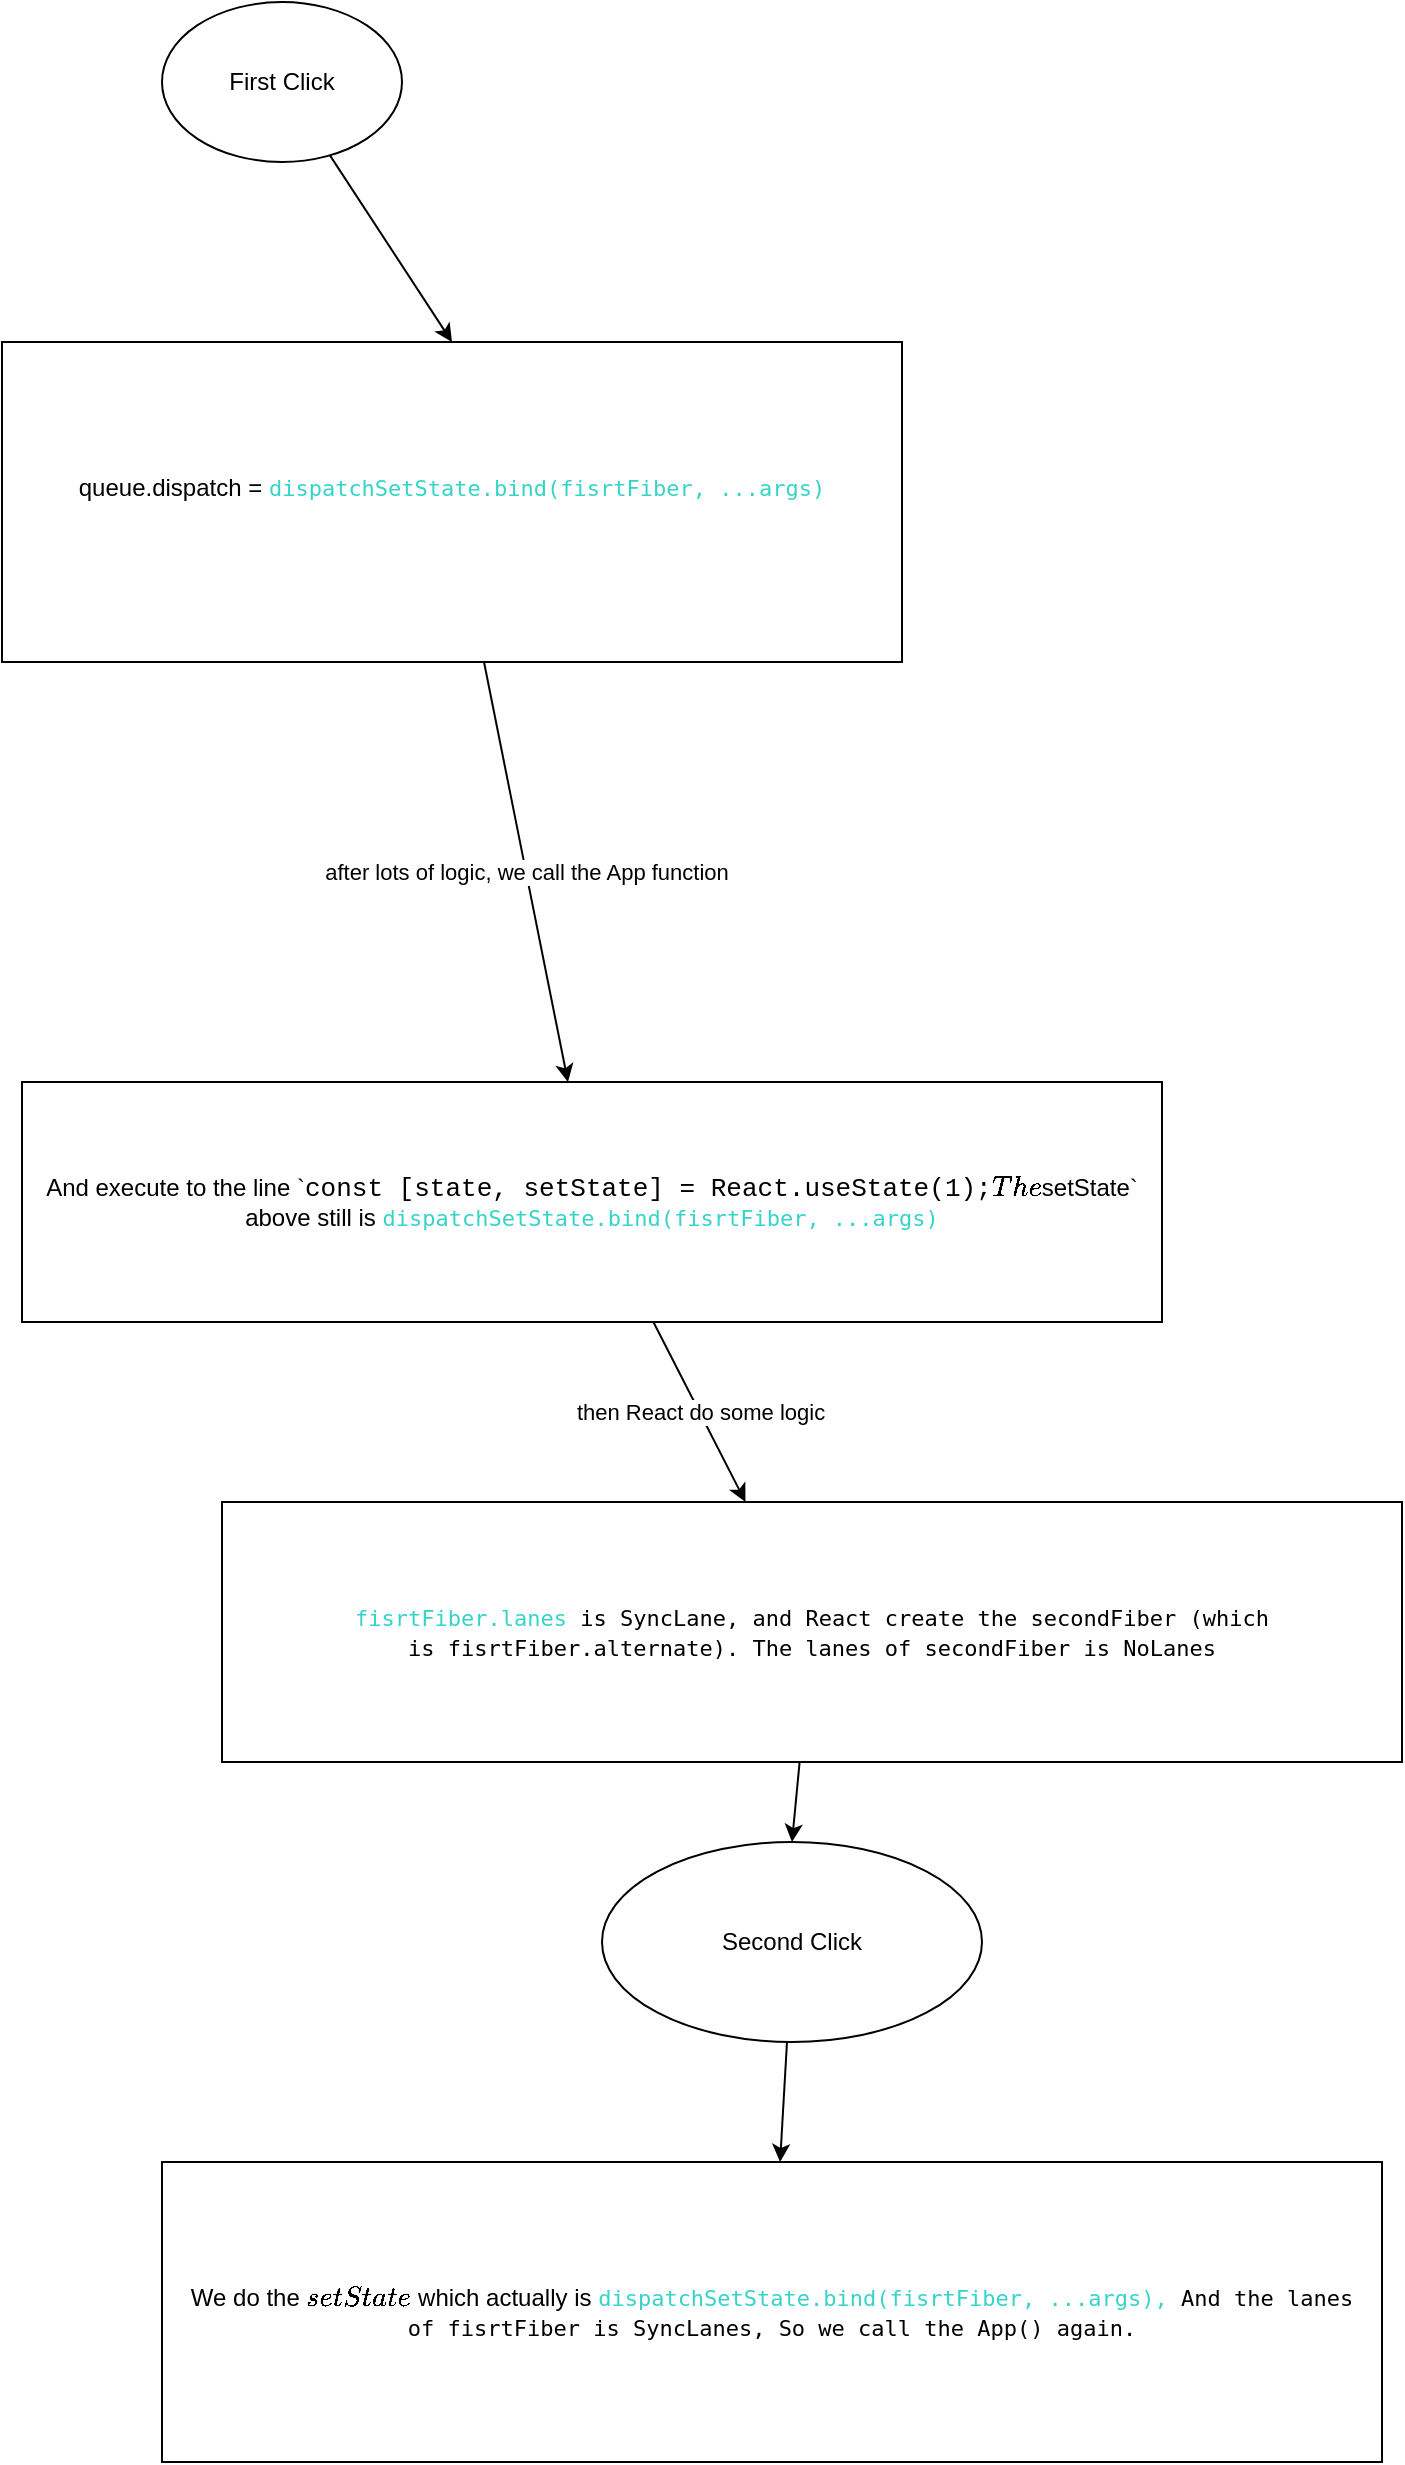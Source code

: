 <mxfile version="20.5.3" type="github">
  <diagram id="l6tepPp7C5GSlxWHu2CI" name="第 1 页">
    <mxGraphModel dx="1426" dy="826" grid="1" gridSize="10" guides="1" tooltips="1" connect="1" arrows="1" fold="1" page="1" pageScale="1" pageWidth="827" pageHeight="1169" math="0" shadow="0">
      <root>
        <mxCell id="0" />
        <mxCell id="1" parent="0" />
        <mxCell id="_EybPJhd7DLY3jQ4_oAs-3" style="rounded=0;orthogonalLoop=1;jettySize=auto;html=1;entryX=0.5;entryY=0;entryDx=0;entryDy=0;" edge="1" parent="1" source="_EybPJhd7DLY3jQ4_oAs-2" target="_EybPJhd7DLY3jQ4_oAs-4">
          <mxGeometry relative="1" as="geometry">
            <mxPoint x="240" y="300" as="targetPoint" />
          </mxGeometry>
        </mxCell>
        <mxCell id="_EybPJhd7DLY3jQ4_oAs-2" value="First Click" style="ellipse;whiteSpace=wrap;html=1;" vertex="1" parent="1">
          <mxGeometry x="150" y="100" width="120" height="80" as="geometry" />
        </mxCell>
        <mxCell id="_EybPJhd7DLY3jQ4_oAs-5" value="after lots of logic, we call the App function" style="edgeStyle=none;rounded=0;orthogonalLoop=1;jettySize=auto;html=1;" edge="1" parent="1" source="_EybPJhd7DLY3jQ4_oAs-4" target="_EybPJhd7DLY3jQ4_oAs-6">
          <mxGeometry relative="1" as="geometry">
            <mxPoint x="260" y="560" as="targetPoint" />
          </mxGeometry>
        </mxCell>
        <mxCell id="_EybPJhd7DLY3jQ4_oAs-4" value="queue.dispatch =&amp;nbsp;&lt;span style=&quot;color: rgb(53, 212, 199); font-family: menlo, monospace; font-size: 11px; text-align: left;&quot;&gt;dispatchSetState.bind(fisrtFiber, ...args)&lt;/span&gt;&lt;br&gt;&amp;nbsp;" style="rounded=0;whiteSpace=wrap;html=1;" vertex="1" parent="1">
          <mxGeometry x="70" y="270" width="450" height="160" as="geometry" />
        </mxCell>
        <mxCell id="_EybPJhd7DLY3jQ4_oAs-7" value="then React do some logic" style="edgeStyle=none;rounded=0;orthogonalLoop=1;jettySize=auto;html=1;fontColor=#000000;" edge="1" parent="1" source="_EybPJhd7DLY3jQ4_oAs-6" target="_EybPJhd7DLY3jQ4_oAs-8">
          <mxGeometry relative="1" as="geometry">
            <mxPoint x="300" y="880" as="targetPoint" />
          </mxGeometry>
        </mxCell>
        <mxCell id="_EybPJhd7DLY3jQ4_oAs-6" value="And execute to the line `&lt;span style=&quot;font-family: Menlo, Monaco, &amp;quot;Courier New&amp;quot;, monospace; font-size: 13px;&quot;&gt;const&lt;/span&gt;&lt;span style=&quot;font-family: Menlo, Monaco, &amp;quot;Courier New&amp;quot;, monospace; font-size: 13px;&quot;&gt; [&lt;/span&gt;&lt;span style=&quot;font-family: Menlo, Monaco, &amp;quot;Courier New&amp;quot;, monospace; font-size: 13px;&quot;&gt;state&lt;/span&gt;&lt;span style=&quot;font-family: Menlo, Monaco, &amp;quot;Courier New&amp;quot;, monospace; font-size: 13px;&quot;&gt;, &lt;/span&gt;&lt;span style=&quot;font-family: Menlo, Monaco, &amp;quot;Courier New&amp;quot;, monospace; font-size: 13px;&quot;&gt;setState&lt;/span&gt;&lt;span style=&quot;font-family: Menlo, Monaco, &amp;quot;Courier New&amp;quot;, monospace; font-size: 13px;&quot;&gt;] = &lt;/span&gt;&lt;span style=&quot;font-family: Menlo, Monaco, &amp;quot;Courier New&amp;quot;, monospace; font-size: 13px;&quot;&gt;React&lt;/span&gt;&lt;span style=&quot;font-family: Menlo, Monaco, &amp;quot;Courier New&amp;quot;, monospace; font-size: 13px;&quot;&gt;.&lt;/span&gt;&lt;span style=&quot;font-family: Menlo, Monaco, &amp;quot;Courier New&amp;quot;, monospace; font-size: 13px;&quot;&gt;useState&lt;/span&gt;&lt;span style=&quot;font-family: Menlo, Monaco, &amp;quot;Courier New&amp;quot;, monospace; font-size: 13px;&quot;&gt;(&lt;/span&gt;&lt;span style=&quot;font-family: Menlo, Monaco, &amp;quot;Courier New&amp;quot;, monospace; font-size: 13px;&quot;&gt;1&lt;/span&gt;&lt;span style=&quot;font-family: Menlo, Monaco, &amp;quot;Courier New&amp;quot;, monospace; font-size: 13px;&quot;&gt;);&lt;/span&gt;`&lt;br&gt;&lt;br&gt;The `setState` above still is&amp;nbsp;&lt;span style=&quot;color: rgb(53, 212, 199); font-family: menlo, monospace; font-size: 11px; text-align: left;&quot;&gt;dispatchSetState.bind(fisrtFiber, ...args)&lt;/span&gt;" style="rounded=0;whiteSpace=wrap;html=1;" vertex="1" parent="1">
          <mxGeometry x="80" y="640" width="570" height="120" as="geometry" />
        </mxCell>
        <mxCell id="_EybPJhd7DLY3jQ4_oAs-10" style="edgeStyle=none;rounded=0;orthogonalLoop=1;jettySize=auto;html=1;entryX=0.5;entryY=0;entryDx=0;entryDy=0;fontColor=#000000;" edge="1" parent="1" source="_EybPJhd7DLY3jQ4_oAs-8" target="_EybPJhd7DLY3jQ4_oAs-9">
          <mxGeometry relative="1" as="geometry" />
        </mxCell>
        <mxCell id="_EybPJhd7DLY3jQ4_oAs-8" value="&lt;span style=&quot;color: rgb(53, 212, 199); font-family: menlo, monospace; font-size: 11px; text-align: left;&quot;&gt;fisrtFiber.lanes &lt;/span&gt;&lt;span style=&quot;font-family: menlo, monospace; font-size: 11px; text-align: left;&quot;&gt;is SyncLane, and React create the secondFiber (which is&lt;/span&gt;&lt;span style=&quot;font-family: menlo, monospace; font-size: 11px; text-align: left;&quot;&gt;&amp;nbsp;fisrtFiber.alternate&lt;/span&gt;&lt;span style=&quot;font-family: menlo, monospace; font-size: 11px; text-align: left;&quot;&gt;). The lanes of&amp;nbsp;&lt;/span&gt;&lt;span style=&quot;font-family: menlo, monospace; font-size: 11px; text-align: left;&quot;&gt;secondFiber is NoLanes&lt;/span&gt;" style="rounded=0;whiteSpace=wrap;html=1;labelBackgroundColor=none;fontColor=#000000;" vertex="1" parent="1">
          <mxGeometry x="180" y="850" width="590" height="130" as="geometry" />
        </mxCell>
        <mxCell id="_EybPJhd7DLY3jQ4_oAs-11" style="edgeStyle=none;rounded=0;orthogonalLoop=1;jettySize=auto;html=1;fontColor=#000000;" edge="1" parent="1" source="_EybPJhd7DLY3jQ4_oAs-9" target="_EybPJhd7DLY3jQ4_oAs-12">
          <mxGeometry relative="1" as="geometry">
            <mxPoint x="380" y="1190" as="targetPoint" />
          </mxGeometry>
        </mxCell>
        <mxCell id="_EybPJhd7DLY3jQ4_oAs-9" value="Second Click" style="ellipse;whiteSpace=wrap;html=1;labelBackgroundColor=none;fontColor=#000000;" vertex="1" parent="1">
          <mxGeometry x="370" y="1020" width="190" height="100" as="geometry" />
        </mxCell>
        <mxCell id="_EybPJhd7DLY3jQ4_oAs-12" value="We do the `setState` which actually is&amp;nbsp;&lt;span style=&quot;color: rgb(53, 212, 199); font-family: menlo, monospace; font-size: 11px; text-align: left;&quot;&gt;dispatchSetState.bind(fisrtFiber, ...args),&lt;/span&gt;&lt;span style=&quot;font-family: menlo, monospace; font-size: 11px; text-align: left;&quot;&gt; And the lanes of&amp;nbsp;&lt;/span&gt;&lt;span style=&quot;font-family: menlo, monospace; font-size: 11px; text-align: left;&quot;&gt;fisrtFiber is SyncLanes, So we call the App() again.&lt;/span&gt;" style="rounded=0;whiteSpace=wrap;html=1;labelBackgroundColor=none;fontColor=#000000;" vertex="1" parent="1">
          <mxGeometry x="150" y="1180" width="610" height="150" as="geometry" />
        </mxCell>
      </root>
    </mxGraphModel>
  </diagram>
</mxfile>
